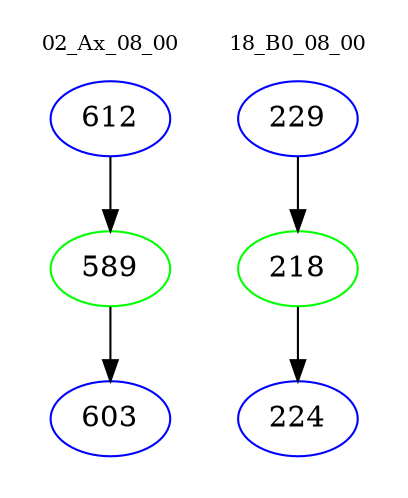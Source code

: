 digraph{
subgraph cluster_0 {
color = white
label = "02_Ax_08_00";
fontsize=10;
T0_612 [label="612", color="blue"]
T0_612 -> T0_589 [color="black"]
T0_589 [label="589", color="green"]
T0_589 -> T0_603 [color="black"]
T0_603 [label="603", color="blue"]
}
subgraph cluster_1 {
color = white
label = "18_B0_08_00";
fontsize=10;
T1_229 [label="229", color="blue"]
T1_229 -> T1_218 [color="black"]
T1_218 [label="218", color="green"]
T1_218 -> T1_224 [color="black"]
T1_224 [label="224", color="blue"]
}
}
